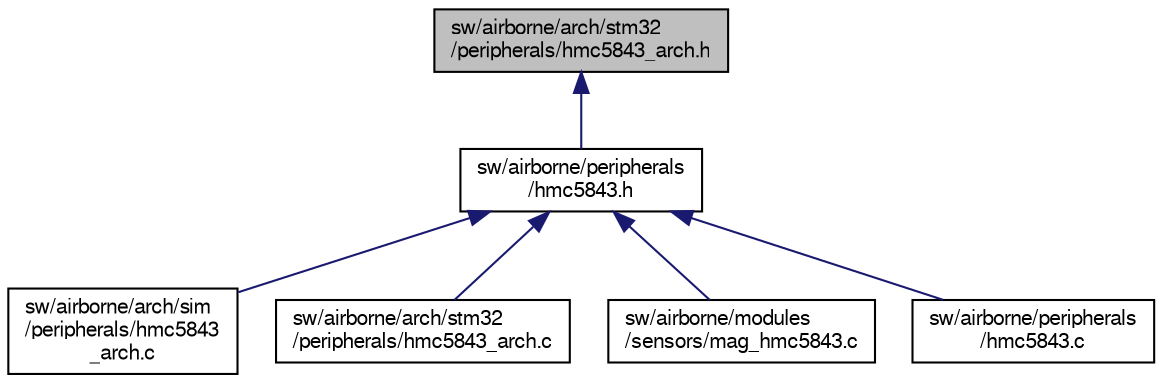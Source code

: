digraph "sw/airborne/arch/stm32/peripherals/hmc5843_arch.h"
{
  edge [fontname="FreeSans",fontsize="10",labelfontname="FreeSans",labelfontsize="10"];
  node [fontname="FreeSans",fontsize="10",shape=record];
  Node1 [label="sw/airborne/arch/stm32\l/peripherals/hmc5843_arch.h",height=0.2,width=0.4,color="black", fillcolor="grey75", style="filled", fontcolor="black"];
  Node1 -> Node2 [dir="back",color="midnightblue",fontsize="10",style="solid",fontname="FreeSans"];
  Node2 [label="sw/airborne/peripherals\l/hmc5843.h",height=0.2,width=0.4,color="black", fillcolor="white", style="filled",URL="$hmc5843_8h.html"];
  Node2 -> Node3 [dir="back",color="midnightblue",fontsize="10",style="solid",fontname="FreeSans"];
  Node3 [label="sw/airborne/arch/sim\l/peripherals/hmc5843\l_arch.c",height=0.2,width=0.4,color="black", fillcolor="white", style="filled",URL="$sim_2peripherals_2hmc5843__arch_8c.html"];
  Node2 -> Node4 [dir="back",color="midnightblue",fontsize="10",style="solid",fontname="FreeSans"];
  Node4 [label="sw/airborne/arch/stm32\l/peripherals/hmc5843_arch.c",height=0.2,width=0.4,color="black", fillcolor="white", style="filled",URL="$stm32_2peripherals_2hmc5843__arch_8c.html"];
  Node2 -> Node5 [dir="back",color="midnightblue",fontsize="10",style="solid",fontname="FreeSans"];
  Node5 [label="sw/airborne/modules\l/sensors/mag_hmc5843.c",height=0.2,width=0.4,color="black", fillcolor="white", style="filled",URL="$mag__hmc5843_8c.html"];
  Node2 -> Node6 [dir="back",color="midnightblue",fontsize="10",style="solid",fontname="FreeSans"];
  Node6 [label="sw/airborne/peripherals\l/hmc5843.c",height=0.2,width=0.4,color="black", fillcolor="white", style="filled",URL="$hmc5843_8c.html"];
}
